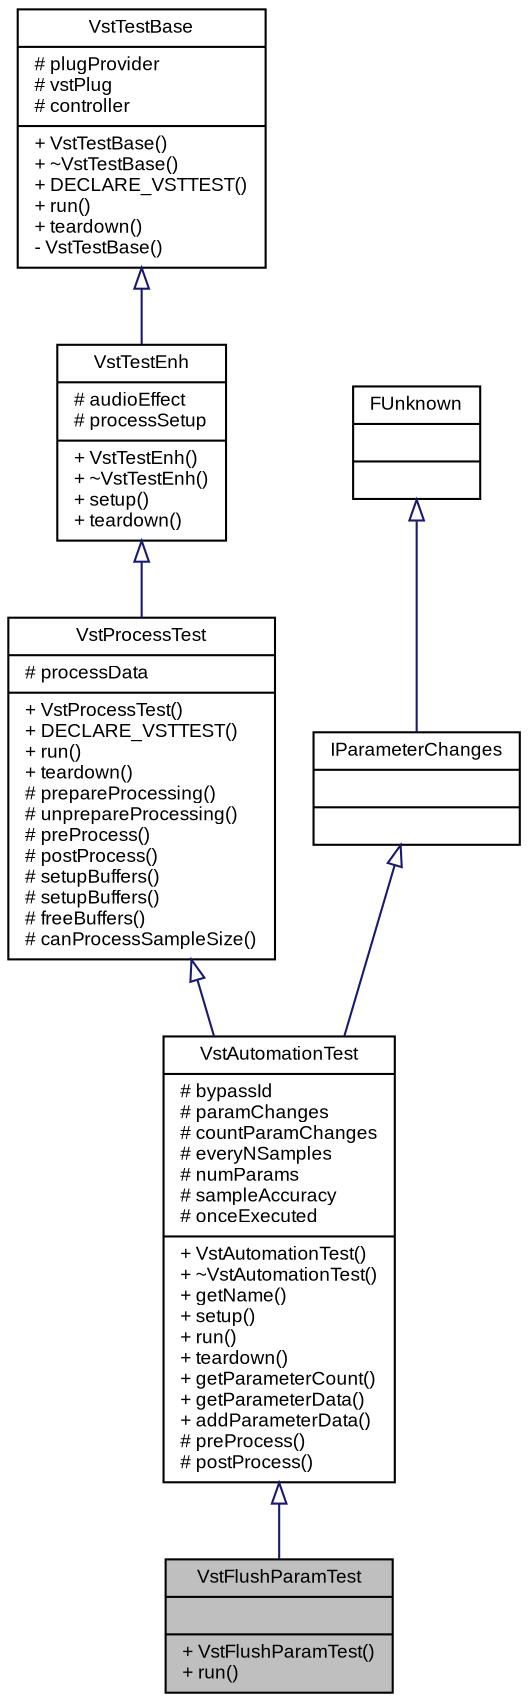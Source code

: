 digraph G
{
  bgcolor="transparent";
  edge [fontname="Arial",fontsize="9",labelfontname="Arial",labelfontsize="9"];
  node [fontname="Arial",fontsize="9",shape=record];
  Node1 [label="{VstFlushParamTest\n||+ VstFlushParamTest()\l+ run()\l}",height=0.2,width=0.4,color="black", fillcolor="grey75", style="filled" fontcolor="black"];
  Node2 -> Node1 [dir=back,color="midnightblue",fontsize="9",style="solid",arrowtail="empty",fontname="Arial"];
  Node2 [label="{VstAutomationTest\n|# bypassId\l# paramChanges\l# countParamChanges\l# everyNSamples\l# numParams\l# sampleAccuracy\l# onceExecuted\l|+ VstAutomationTest()\l+ ~VstAutomationTest()\l+ getName()\l+ setup()\l+ run()\l+ teardown()\l+ getParameterCount()\l+ getParameterData()\l+ addParameterData()\l# preProcess()\l# postProcess()\l}",height=0.2,width=0.4,color="black",URL="$classSteinberg_1_1Vst_1_1VstAutomationTest.html",tooltip="Test Automation."];
  Node3 -> Node2 [dir=back,color="midnightblue",fontsize="9",style="solid",arrowtail="empty",fontname="Arial"];
  Node3 [label="{VstProcessTest\n|# processData\l|+ VstProcessTest()\l+ DECLARE_VSTTEST()\l+ run()\l+ teardown()\l# prepareProcessing()\l# unprepareProcessing()\l# preProcess()\l# postProcess()\l# setupBuffers()\l# setupBuffers()\l# freeBuffers()\l# canProcessSampleSize()\l}",height=0.2,width=0.4,color="black",URL="$classSteinberg_1_1Vst_1_1VstProcessTest.html",tooltip="Test Process Test."];
  Node4 -> Node3 [dir=back,color="midnightblue",fontsize="9",style="solid",arrowtail="empty",fontname="Arial"];
  Node4 [label="{VstTestEnh\n|# audioEffect\l# processSetup\l|+ VstTestEnh()\l+ ~VstTestEnh()\l+ setup()\l+ teardown()\l}",height=0.2,width=0.4,color="black",URL="$classSteinberg_1_1Vst_1_1VstTestEnh.html",tooltip="Test Helper."];
  Node5 -> Node4 [dir=back,color="midnightblue",fontsize="9",style="solid",arrowtail="empty",fontname="Arial"];
  Node5 [label="{VstTestBase\n|# plugProvider\l# vstPlug\l# controller\l|+ VstTestBase()\l+ ~VstTestBase()\l+ DECLARE_VSTTEST()\l+ run()\l+ teardown()\l- VstTestBase()\l}",height=0.2,width=0.4,color="black",URL="$classSteinberg_1_1Vst_1_1VstTestBase.html",tooltip="Test Helper."];
  Node6 -> Node2 [dir=back,color="midnightblue",fontsize="9",style="solid",arrowtail="empty",fontname="Arial"];
  Node6 [label="{IParameterChanges\n||}",height=0.2,width=0.4,color="black",URL="vstinterfaces.tag$classSteinberg_1_1Vst_1_1IParameterChanges.html"];
  Node7 -> Node6 [dir=back,color="midnightblue",fontsize="9",style="solid",arrowtail="empty",fontname="Arial"];
  Node7 [label="{FUnknown\n||}",height=0.2,width=0.4,color="black",URL="base.tag$classSteinberg_1_1FUnknown.html"];
}
